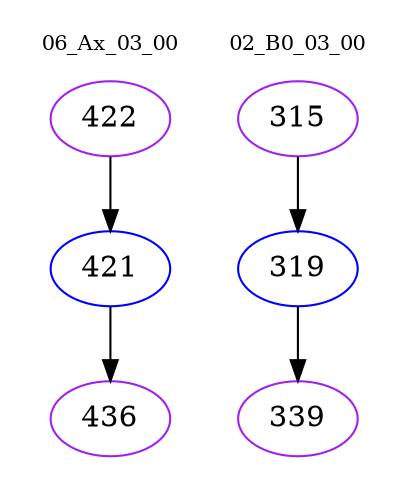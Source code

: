 digraph{
subgraph cluster_0 {
color = white
label = "06_Ax_03_00";
fontsize=10;
T0_422 [label="422", color="purple"]
T0_422 -> T0_421 [color="black"]
T0_421 [label="421", color="blue"]
T0_421 -> T0_436 [color="black"]
T0_436 [label="436", color="purple"]
}
subgraph cluster_1 {
color = white
label = "02_B0_03_00";
fontsize=10;
T1_315 [label="315", color="purple"]
T1_315 -> T1_319 [color="black"]
T1_319 [label="319", color="blue"]
T1_319 -> T1_339 [color="black"]
T1_339 [label="339", color="purple"]
}
}

